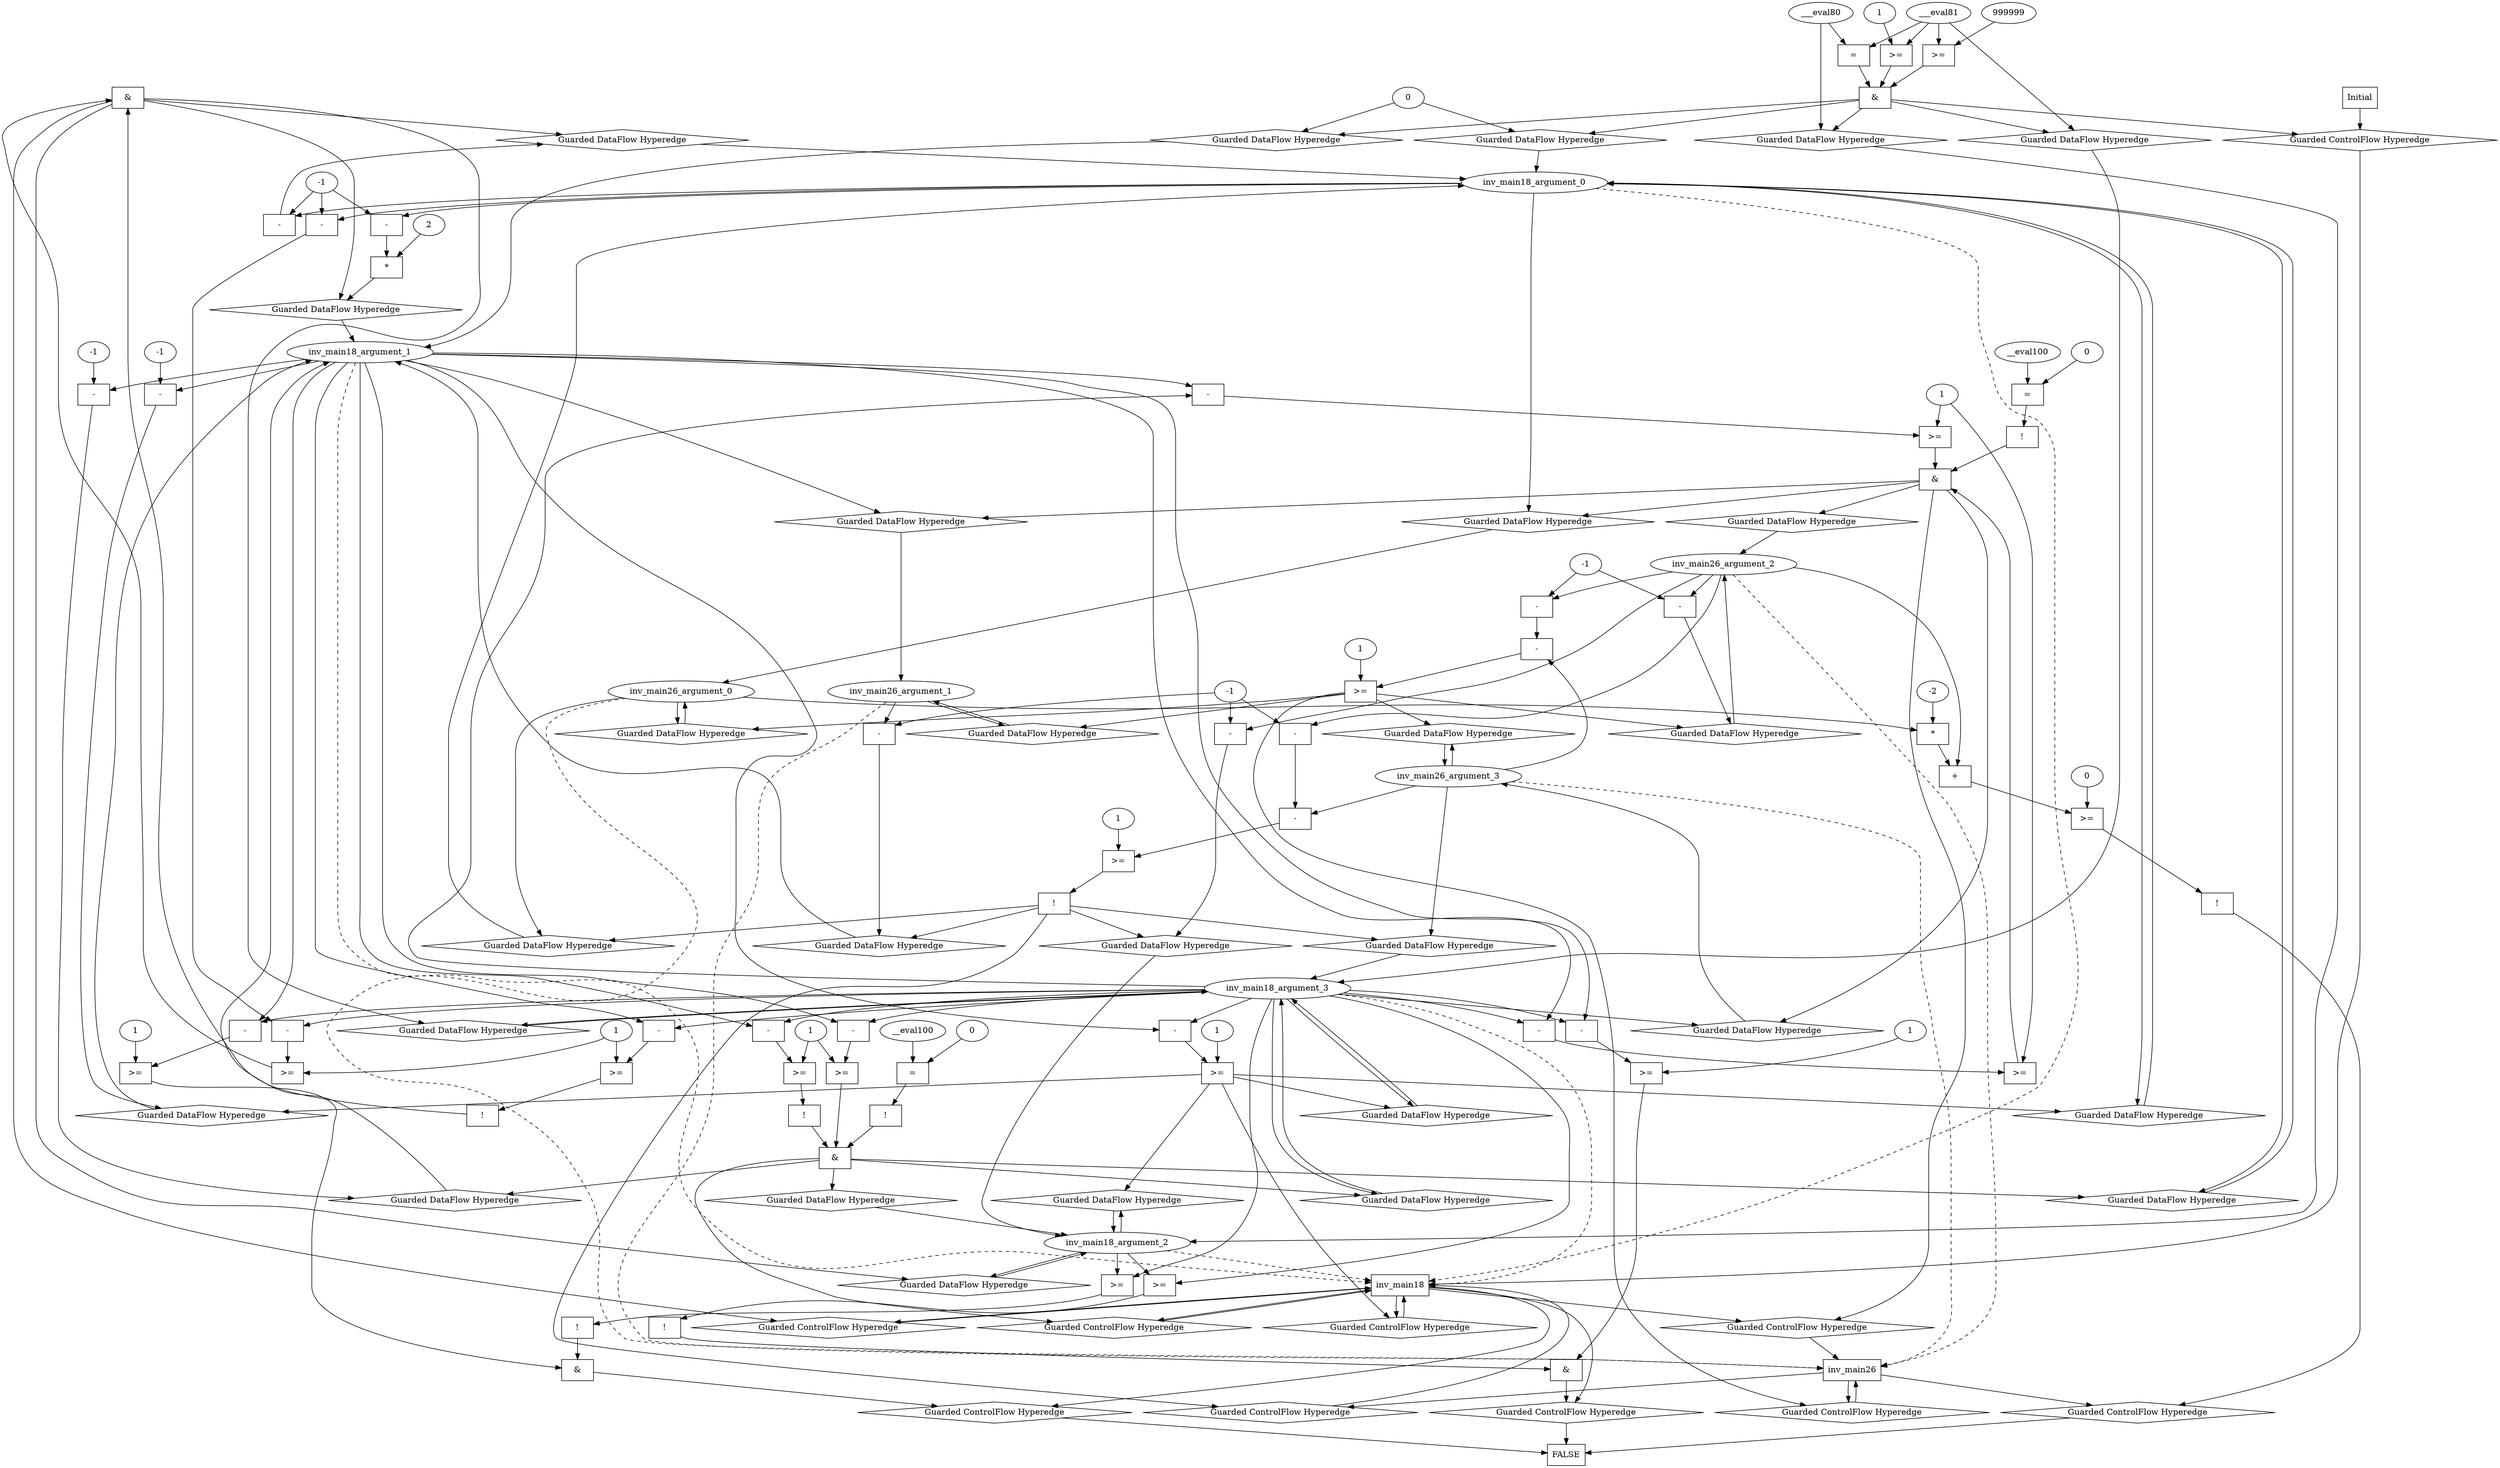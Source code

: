 digraph dag {
inv_main18 [label="inv_main18" shape="rect"];
inv_main26 [label="inv_main26" shape="rect"];
FALSE [label="FALSE" shape="rect"];
Initial [label="Initial" shape="rect"];
ControlFowHyperEdge_0 [label="Guarded ControlFlow Hyperedge" shape="diamond"];
Initial -> ControlFowHyperEdge_0[label=""]
ControlFowHyperEdge_0 -> inv_main18[label=""]
ControlFowHyperEdge_1 [label="Guarded ControlFlow Hyperedge" shape="diamond"];
inv_main18 -> ControlFowHyperEdge_1[label=""]
ControlFowHyperEdge_1 -> inv_main18[label=""]
ControlFowHyperEdge_2 [label="Guarded ControlFlow Hyperedge" shape="diamond"];
inv_main18 -> ControlFowHyperEdge_2[label=""]
ControlFowHyperEdge_2 -> inv_main26[label=""]
ControlFowHyperEdge_3 [label="Guarded ControlFlow Hyperedge" shape="diamond"];
inv_main26 -> ControlFowHyperEdge_3[label=""]
ControlFowHyperEdge_3 -> inv_main26[label=""]
ControlFowHyperEdge_4 [label="Guarded ControlFlow Hyperedge" shape="diamond"];
inv_main18 -> ControlFowHyperEdge_4[label=""]
ControlFowHyperEdge_4 -> inv_main18[label=""]
ControlFowHyperEdge_5 [label="Guarded ControlFlow Hyperedge" shape="diamond"];
inv_main18 -> ControlFowHyperEdge_5[label=""]
ControlFowHyperEdge_5 -> inv_main18[label=""]
ControlFowHyperEdge_6 [label="Guarded ControlFlow Hyperedge" shape="diamond"];
inv_main26 -> ControlFowHyperEdge_6[label=""]
ControlFowHyperEdge_6 -> inv_main18[label=""]
ControlFowHyperEdge_7 [label="Guarded ControlFlow Hyperedge" shape="diamond"];
inv_main26 -> ControlFowHyperEdge_7[label=""]
ControlFowHyperEdge_7 -> FALSE[label=""]
ControlFowHyperEdge_8 [label="Guarded ControlFlow Hyperedge" shape="diamond"];
inv_main18 -> ControlFowHyperEdge_8[label=""]
ControlFowHyperEdge_8 -> FALSE[label=""]
ControlFowHyperEdge_9 [label="Guarded ControlFlow Hyperedge" shape="diamond"];
inv_main18 -> ControlFowHyperEdge_9[label=""]
ControlFowHyperEdge_9 -> FALSE[label=""]
inv_main18_argument_0 [label="inv_main18_argument_0" shape="oval"];
inv_main18_argument_0 -> inv_main18[label="" style="dashed"]
inv_main18_argument_1 [label="inv_main18_argument_1" shape="oval"];
inv_main18_argument_1 -> inv_main18[label="" style="dashed"]
inv_main18_argument_2 [label="inv_main18_argument_2" shape="oval"];
inv_main18_argument_2 -> inv_main18[label="" style="dashed"]
inv_main18_argument_3 [label="inv_main18_argument_3" shape="oval"];
inv_main18_argument_3 -> inv_main18[label="" style="dashed"]
inv_main26_argument_0 [label="inv_main26_argument_0" shape="oval"];
inv_main26_argument_0 -> inv_main26[label="" style="dashed"]
inv_main26_argument_1 [label="inv_main26_argument_1" shape="oval"];
inv_main26_argument_1 -> inv_main26[label="" style="dashed"]
inv_main26_argument_2 [label="inv_main26_argument_2" shape="oval"];
inv_main26_argument_2 -> inv_main26[label="" style="dashed"]
inv_main26_argument_3 [label="inv_main26_argument_3" shape="oval"];
inv_main26_argument_3 -> inv_main26[label="" style="dashed"]

xxxinv_main18___Initial_0xxx_and [label="&" shape="rect"];
xxxinv_main18___Initial_0xxxguard_0_node_0 [label=">=" shape="rect"];
xxxinv_main18___Initial_0xxxguard_0_node_2 [label="1"];
xxxinv_main18___Initial_0xxxdataFlow3_node_0->xxxinv_main18___Initial_0xxxguard_0_node_0
xxxinv_main18___Initial_0xxxguard_0_node_2->xxxinv_main18___Initial_0xxxguard_0_node_0

xxxinv_main18___Initial_0xxxguard_0_node_0->xxxinv_main18___Initial_0xxx_and [label=""];
xxxinv_main18___Initial_0xxxguard1_node_0 [label=">=" shape="rect"];
xxxinv_main18___Initial_0xxxguard1_node_1 [label="999999"];
xxxinv_main18___Initial_0xxxguard1_node_1->xxxinv_main18___Initial_0xxxguard1_node_0
xxxinv_main18___Initial_0xxxdataFlow3_node_0->xxxinv_main18___Initial_0xxxguard1_node_0

xxxinv_main18___Initial_0xxxguard1_node_0->xxxinv_main18___Initial_0xxx_and [label=""];
xxxinv_main18___Initial_0xxxguard2_node_0 [label="=" shape="rect"];
xxxinv_main18___Initial_0xxxdataFlow2_node_0->xxxinv_main18___Initial_0xxxguard2_node_0
xxxinv_main18___Initial_0xxxdataFlow3_node_0->xxxinv_main18___Initial_0xxxguard2_node_0

xxxinv_main18___Initial_0xxxguard2_node_0->xxxinv_main18___Initial_0xxx_and [label=""];
xxxinv_main18___Initial_0xxx_and->ControlFowHyperEdge_0 [label=""];
xxxinv_main18___Initial_0xxxdataFlow_0_node_0 [label="0"];

xxxinv_main18___Initial_0xxxdataFlow_0_node_0->DataFowHyperEdge_0_inv_main18_argument_0 [label=""];

xxxinv_main18___Initial_0xxxdataFlow_0_node_0->DataFowHyperEdge_0_inv_main18_argument_1 [label=""];
xxxinv_main18___Initial_0xxxdataFlow2_node_0 [label="___eval80"];

xxxinv_main18___Initial_0xxxdataFlow2_node_0->DataFowHyperEdge_0_inv_main18_argument_2 [label=""];
xxxinv_main18___Initial_0xxxdataFlow3_node_0 [label="___eval81"];

xxxinv_main18___Initial_0xxxdataFlow3_node_0->DataFowHyperEdge_0_inv_main18_argument_3 [label=""];
xxxinv_main18___inv_main18_1xxx_and [label="&" shape="rect"];
xxxinv_main18___inv_main18_1xxxguard_0_node_0 [label=">=" shape="rect"];
xxxinv_main18___inv_main18_1xxxguard_0_node_1 [label="-" shape="rect"];
xxxinv_main18___inv_main18_1xxxguard_0_node_3 [label="-" shape="rect"];
xxxinv_main18___inv_main18_1xxxguard_0_node_6 [label="1"];
xxxinv_main18___inv_main18_1xxxguard_0_node_1->xxxinv_main18___inv_main18_1xxxguard_0_node_0
xxxinv_main18___inv_main18_1xxxguard_0_node_6->xxxinv_main18___inv_main18_1xxxguard_0_node_0
inv_main18_argument_3->xxxinv_main18___inv_main18_1xxxguard_0_node_1
xxxinv_main18___inv_main18_1xxxguard_0_node_3->xxxinv_main18___inv_main18_1xxxguard_0_node_1
inv_main18_argument_0->xxxinv_main18___inv_main18_1xxxguard_0_node_3
xxxinv_main18___inv_main18_1xxxdataFlow_0_node_2->xxxinv_main18___inv_main18_1xxxguard_0_node_3

xxxinv_main18___inv_main18_1xxxguard_0_node_0->xxxinv_main18___inv_main18_1xxx_and [label=""];
xxxinv_main18___inv_main18_1xxxguard1_node_0 [label="!" shape="rect"];
xxxinv_main18___inv_main18_1xxxguard1_node_1 [label=">=" shape="rect"];
xxxinv_main18___inv_main18_1xxxguard1_node_2 [label="-" shape="rect"];
xxxinv_main18___inv_main18_1xxxguard1_node_1->xxxinv_main18___inv_main18_1xxxguard1_node_0
xxxinv_main18___inv_main18_1xxxguard1_node_2->xxxinv_main18___inv_main18_1xxxguard1_node_1
xxxinv_main18___inv_main18_1xxxguard_0_node_6->xxxinv_main18___inv_main18_1xxxguard1_node_1
inv_main18_argument_3->xxxinv_main18___inv_main18_1xxxguard1_node_2
inv_main18_argument_1->xxxinv_main18___inv_main18_1xxxguard1_node_2

xxxinv_main18___inv_main18_1xxxguard1_node_0->xxxinv_main18___inv_main18_1xxx_and [label=""];
xxxinv_main18___inv_main18_1xxx_and->ControlFowHyperEdge_1 [label=""];
xxxinv_main18___inv_main18_1xxxdataFlow_0_node_0 [label="-" shape="rect"];
xxxinv_main18___inv_main18_1xxxdataFlow_0_node_2 [label="-1"];
inv_main18_argument_0->xxxinv_main18___inv_main18_1xxxdataFlow_0_node_0
xxxinv_main18___inv_main18_1xxxdataFlow_0_node_2->xxxinv_main18___inv_main18_1xxxdataFlow_0_node_0

xxxinv_main18___inv_main18_1xxxdataFlow_0_node_0->DataFowHyperEdge_1_inv_main18_argument_0 [label=""];
xxxinv_main18___inv_main18_1xxxdataFlow1_node_0 [label="*" shape="rect"];
xxxinv_main18___inv_main18_1xxxdataFlow1_node_1 [label="2"];
xxxinv_main18___inv_main18_1xxxdataFlow1_node_2 [label="-" shape="rect"];
xxxinv_main18___inv_main18_1xxxdataFlow1_node_1->xxxinv_main18___inv_main18_1xxxdataFlow1_node_0
xxxinv_main18___inv_main18_1xxxdataFlow1_node_2->xxxinv_main18___inv_main18_1xxxdataFlow1_node_0
inv_main18_argument_0->xxxinv_main18___inv_main18_1xxxdataFlow1_node_2
xxxinv_main18___inv_main18_1xxxdataFlow_0_node_2->xxxinv_main18___inv_main18_1xxxdataFlow1_node_2

xxxinv_main18___inv_main18_1xxxdataFlow1_node_0->DataFowHyperEdge_1_inv_main18_argument_1 [label=""];
xxxinv_main26___inv_main18_2xxx_and [label="&" shape="rect"];
xxxinv_main26___inv_main18_2xxxguard_0_node_0 [label=">=" shape="rect"];
xxxinv_main26___inv_main18_2xxxguard_0_node_1 [label="-" shape="rect"];
xxxinv_main26___inv_main18_2xxxguard_0_node_4 [label="1"];
xxxinv_main26___inv_main18_2xxxguard_0_node_1->xxxinv_main26___inv_main18_2xxxguard_0_node_0
xxxinv_main26___inv_main18_2xxxguard_0_node_4->xxxinv_main26___inv_main18_2xxxguard_0_node_0
inv_main18_argument_3->xxxinv_main26___inv_main18_2xxxguard_0_node_1
inv_main18_argument_1->xxxinv_main26___inv_main18_2xxxguard_0_node_1

xxxinv_main26___inv_main18_2xxxguard_0_node_0->xxxinv_main26___inv_main18_2xxx_and [label=""];
xxxinv_main26___inv_main18_2xxxguard1_node_0 [label="!" shape="rect"];
xxxinv_main26___inv_main18_2xxxguard1_node_1 [label="=" shape="rect"];
xxxinv_main26___inv_main18_2xxxguard1_node_2 [label="__eval100"];
xxxinv_main26___inv_main18_2xxxguard1_node_3 [label="0"];
xxxinv_main26___inv_main18_2xxxguard1_node_1->xxxinv_main26___inv_main18_2xxxguard1_node_0
xxxinv_main26___inv_main18_2xxxguard1_node_2->xxxinv_main26___inv_main18_2xxxguard1_node_1
xxxinv_main26___inv_main18_2xxxguard1_node_3->xxxinv_main26___inv_main18_2xxxguard1_node_1

xxxinv_main26___inv_main18_2xxxguard1_node_0->xxxinv_main26___inv_main18_2xxx_and [label=""];
xxxinv_main26___inv_main18_2xxxguard2_node_0 [label=">=" shape="rect"];
xxxinv_main26___inv_main18_2xxxguard2_node_1 [label="-" shape="rect"];
xxxinv_main26___inv_main18_2xxxguard2_node_1->xxxinv_main26___inv_main18_2xxxguard2_node_0
xxxinv_main26___inv_main18_2xxxguard_0_node_4->xxxinv_main26___inv_main18_2xxxguard2_node_0
inv_main18_argument_3->xxxinv_main26___inv_main18_2xxxguard2_node_1
inv_main18_argument_1->xxxinv_main26___inv_main18_2xxxguard2_node_1

xxxinv_main26___inv_main18_2xxxguard2_node_0->xxxinv_main26___inv_main18_2xxx_and [label=""];
xxxinv_main26___inv_main18_2xxx_and->ControlFowHyperEdge_2 [label=""];

inv_main18_argument_1->DataFowHyperEdge_2_inv_main26_argument_1 [label=""];
xxxinv_main26___inv_main26_3xxxguard_0_node_0 [label=">=" shape="rect"];
xxxinv_main26___inv_main26_3xxxguard_0_node_1 [label="-" shape="rect"];
xxxinv_main26___inv_main26_3xxxguard_0_node_3 [label="-" shape="rect"];
xxxinv_main26___inv_main26_3xxxguard_0_node_6 [label="1"];
xxxinv_main26___inv_main26_3xxxguard_0_node_1->xxxinv_main26___inv_main26_3xxxguard_0_node_0
xxxinv_main26___inv_main26_3xxxguard_0_node_6->xxxinv_main26___inv_main26_3xxxguard_0_node_0
inv_main26_argument_3->xxxinv_main26___inv_main26_3xxxguard_0_node_1
xxxinv_main26___inv_main26_3xxxguard_0_node_3->xxxinv_main26___inv_main26_3xxxguard_0_node_1
inv_main26_argument_2->xxxinv_main26___inv_main26_3xxxguard_0_node_3
xxxinv_main26___inv_main26_3xxxdataFlow_0_node_2->xxxinv_main26___inv_main26_3xxxguard_0_node_3

xxxinv_main26___inv_main26_3xxxguard_0_node_0->ControlFowHyperEdge_3 [label=""];
xxxinv_main26___inv_main26_3xxxdataFlow_0_node_0 [label="-" shape="rect"];
xxxinv_main26___inv_main26_3xxxdataFlow_0_node_2 [label="-1"];
inv_main26_argument_2->xxxinv_main26___inv_main26_3xxxdataFlow_0_node_0
xxxinv_main26___inv_main26_3xxxdataFlow_0_node_2->xxxinv_main26___inv_main26_3xxxdataFlow_0_node_0

xxxinv_main26___inv_main26_3xxxdataFlow_0_node_0->DataFowHyperEdge_3_inv_main26_argument_2 [label=""];
xxxinv_main18___inv_main18_4xxxguard_0_node_0 [label=">=" shape="rect"];
xxxinv_main18___inv_main18_4xxxguard_0_node_1 [label="-" shape="rect"];
xxxinv_main18___inv_main18_4xxxguard_0_node_4 [label="1"];
xxxinv_main18___inv_main18_4xxxguard_0_node_1->xxxinv_main18___inv_main18_4xxxguard_0_node_0
xxxinv_main18___inv_main18_4xxxguard_0_node_4->xxxinv_main18___inv_main18_4xxxguard_0_node_0
inv_main18_argument_3->xxxinv_main18___inv_main18_4xxxguard_0_node_1
inv_main18_argument_1->xxxinv_main18___inv_main18_4xxxguard_0_node_1

xxxinv_main18___inv_main18_4xxxguard_0_node_0->ControlFowHyperEdge_4 [label=""];
xxxinv_main18___inv_main18_4xxxdataFlow_0_node_0 [label="-" shape="rect"];
xxxinv_main18___inv_main18_4xxxdataFlow_0_node_2 [label="-1"];
inv_main18_argument_1->xxxinv_main18___inv_main18_4xxxdataFlow_0_node_0
xxxinv_main18___inv_main18_4xxxdataFlow_0_node_2->xxxinv_main18___inv_main18_4xxxdataFlow_0_node_0

xxxinv_main18___inv_main18_4xxxdataFlow_0_node_0->DataFowHyperEdge_4_inv_main18_argument_1 [label=""];
xxxinv_main18___inv_main18_5xxx_and [label="&" shape="rect"];
xxxinv_main18___inv_main18_5xxxguard_0_node_0 [label="!" shape="rect"];
xxxinv_main18___inv_main18_5xxxguard_0_node_1 [label=">=" shape="rect"];
xxxinv_main18___inv_main18_5xxxguard_0_node_2 [label="-" shape="rect"];
xxxinv_main18___inv_main18_5xxxguard_0_node_5 [label="1"];
xxxinv_main18___inv_main18_5xxxguard_0_node_1->xxxinv_main18___inv_main18_5xxxguard_0_node_0
xxxinv_main18___inv_main18_5xxxguard_0_node_2->xxxinv_main18___inv_main18_5xxxguard_0_node_1
xxxinv_main18___inv_main18_5xxxguard_0_node_5->xxxinv_main18___inv_main18_5xxxguard_0_node_1
inv_main18_argument_3->xxxinv_main18___inv_main18_5xxxguard_0_node_2
inv_main18_argument_1->xxxinv_main18___inv_main18_5xxxguard_0_node_2

xxxinv_main18___inv_main18_5xxxguard_0_node_0->xxxinv_main18___inv_main18_5xxx_and [label=""];
xxxinv_main18___inv_main18_5xxxguard1_node_0 [label="!" shape="rect"];
xxxinv_main18___inv_main18_5xxxguard1_node_1 [label="=" shape="rect"];
xxxinv_main18___inv_main18_5xxxguard1_node_2 [label="__eval100"];
xxxinv_main18___inv_main18_5xxxguard1_node_3 [label="0"];
xxxinv_main18___inv_main18_5xxxguard1_node_1->xxxinv_main18___inv_main18_5xxxguard1_node_0
xxxinv_main18___inv_main18_5xxxguard1_node_2->xxxinv_main18___inv_main18_5xxxguard1_node_1
xxxinv_main18___inv_main18_5xxxguard1_node_3->xxxinv_main18___inv_main18_5xxxguard1_node_1

xxxinv_main18___inv_main18_5xxxguard1_node_0->xxxinv_main18___inv_main18_5xxx_and [label=""];
xxxinv_main18___inv_main18_5xxxguard2_node_0 [label=">=" shape="rect"];
xxxinv_main18___inv_main18_5xxxguard2_node_1 [label="-" shape="rect"];
xxxinv_main18___inv_main18_5xxxguard2_node_1->xxxinv_main18___inv_main18_5xxxguard2_node_0
xxxinv_main18___inv_main18_5xxxguard_0_node_5->xxxinv_main18___inv_main18_5xxxguard2_node_0
inv_main18_argument_3->xxxinv_main18___inv_main18_5xxxguard2_node_1
inv_main18_argument_1->xxxinv_main18___inv_main18_5xxxguard2_node_1

xxxinv_main18___inv_main18_5xxxguard2_node_0->xxxinv_main18___inv_main18_5xxx_and [label=""];
xxxinv_main18___inv_main18_5xxx_and->ControlFowHyperEdge_5 [label=""];
xxxinv_main18___inv_main18_5xxxdataFlow_0_node_0 [label="-" shape="rect"];
xxxinv_main18___inv_main18_5xxxdataFlow_0_node_2 [label="-1"];
inv_main18_argument_1->xxxinv_main18___inv_main18_5xxxdataFlow_0_node_0
xxxinv_main18___inv_main18_5xxxdataFlow_0_node_2->xxxinv_main18___inv_main18_5xxxdataFlow_0_node_0

xxxinv_main18___inv_main18_5xxxdataFlow_0_node_0->DataFowHyperEdge_5_inv_main18_argument_1 [label=""];
xxxinv_main18___inv_main26_6xxxguard_0_node_0 [label="!" shape="rect"];
xxxinv_main18___inv_main26_6xxxguard_0_node_1 [label=">=" shape="rect"];
xxxinv_main18___inv_main26_6xxxguard_0_node_2 [label="-" shape="rect"];
xxxinv_main18___inv_main26_6xxxguard_0_node_4 [label="-" shape="rect"];
xxxinv_main18___inv_main26_6xxxguard_0_node_7 [label="1"];
xxxinv_main18___inv_main26_6xxxguard_0_node_1->xxxinv_main18___inv_main26_6xxxguard_0_node_0
xxxinv_main18___inv_main26_6xxxguard_0_node_2->xxxinv_main18___inv_main26_6xxxguard_0_node_1
xxxinv_main18___inv_main26_6xxxguard_0_node_7->xxxinv_main18___inv_main26_6xxxguard_0_node_1
inv_main26_argument_3->xxxinv_main18___inv_main26_6xxxguard_0_node_2
xxxinv_main18___inv_main26_6xxxguard_0_node_4->xxxinv_main18___inv_main26_6xxxguard_0_node_2
inv_main26_argument_2->xxxinv_main18___inv_main26_6xxxguard_0_node_4
xxxinv_main18___inv_main26_6xxxdataFlow_0_node_2->xxxinv_main18___inv_main26_6xxxguard_0_node_4

xxxinv_main18___inv_main26_6xxxguard_0_node_0->ControlFowHyperEdge_6 [label=""];
xxxinv_main18___inv_main26_6xxxdataFlow_0_node_0 [label="-" shape="rect"];
xxxinv_main18___inv_main26_6xxxdataFlow_0_node_2 [label="-1"];
inv_main26_argument_1->xxxinv_main18___inv_main26_6xxxdataFlow_0_node_0
xxxinv_main18___inv_main26_6xxxdataFlow_0_node_2->xxxinv_main18___inv_main26_6xxxdataFlow_0_node_0

xxxinv_main18___inv_main26_6xxxdataFlow_0_node_0->DataFowHyperEdge_6_inv_main18_argument_1 [label=""];
xxxinv_main18___inv_main26_6xxxdataFlow1_node_0 [label="-" shape="rect"];
inv_main26_argument_2->xxxinv_main18___inv_main26_6xxxdataFlow1_node_0
xxxinv_main18___inv_main26_6xxxdataFlow_0_node_2->xxxinv_main18___inv_main26_6xxxdataFlow1_node_0

xxxinv_main18___inv_main26_6xxxdataFlow1_node_0->DataFowHyperEdge_6_inv_main18_argument_2 [label=""];
xxxFALSE___inv_main26_7xxxguard_0_node_0 [label="!" shape="rect"];
xxxFALSE___inv_main26_7xxxguard_0_node_1 [label=">=" shape="rect"];
xxxFALSE___inv_main26_7xxxguard_0_node_2 [label="+" shape="rect"];
xxxFALSE___inv_main26_7xxxguard_0_node_4 [label="*" shape="rect"];
xxxFALSE___inv_main26_7xxxguard_0_node_5 [label="-2"];
xxxFALSE___inv_main26_7xxxguard_0_node_7 [label="0"];
xxxFALSE___inv_main26_7xxxguard_0_node_1->xxxFALSE___inv_main26_7xxxguard_0_node_0
xxxFALSE___inv_main26_7xxxguard_0_node_2->xxxFALSE___inv_main26_7xxxguard_0_node_1
xxxFALSE___inv_main26_7xxxguard_0_node_7->xxxFALSE___inv_main26_7xxxguard_0_node_1
inv_main26_argument_2->xxxFALSE___inv_main26_7xxxguard_0_node_2
xxxFALSE___inv_main26_7xxxguard_0_node_4->xxxFALSE___inv_main26_7xxxguard_0_node_2
inv_main26_argument_0->xxxFALSE___inv_main26_7xxxguard_0_node_4
xxxFALSE___inv_main26_7xxxguard_0_node_5->xxxFALSE___inv_main26_7xxxguard_0_node_4

xxxFALSE___inv_main26_7xxxguard_0_node_0->ControlFowHyperEdge_7 [label=""];
xxxFALSE___inv_main18_8xxx_and [label="&" shape="rect"];
xxxFALSE___inv_main18_8xxxguard_0_node_0 [label="!" shape="rect"];
xxxFALSE___inv_main18_8xxxguard_0_node_1 [label=">=" shape="rect"];
xxxFALSE___inv_main18_8xxxguard_0_node_1->xxxFALSE___inv_main18_8xxxguard_0_node_0
inv_main18_argument_2->xxxFALSE___inv_main18_8xxxguard_0_node_1
inv_main18_argument_3->xxxFALSE___inv_main18_8xxxguard_0_node_1

xxxFALSE___inv_main18_8xxxguard_0_node_0->xxxFALSE___inv_main18_8xxx_and [label=""];
xxxFALSE___inv_main18_8xxxguard1_node_0 [label=">=" shape="rect"];
xxxFALSE___inv_main18_8xxxguard1_node_1 [label="-" shape="rect"];
xxxFALSE___inv_main18_8xxxguard1_node_4 [label="1"];
xxxFALSE___inv_main18_8xxxguard1_node_1->xxxFALSE___inv_main18_8xxxguard1_node_0
xxxFALSE___inv_main18_8xxxguard1_node_4->xxxFALSE___inv_main18_8xxxguard1_node_0
inv_main18_argument_3->xxxFALSE___inv_main18_8xxxguard1_node_1
inv_main18_argument_1->xxxFALSE___inv_main18_8xxxguard1_node_1

xxxFALSE___inv_main18_8xxxguard1_node_0->xxxFALSE___inv_main18_8xxx_and [label=""];
xxxFALSE___inv_main18_8xxx_and->ControlFowHyperEdge_8 [label=""];
xxxFALSE___inv_main18_9xxx_and [label="&" shape="rect"];
xxxFALSE___inv_main18_9xxxguard_0_node_0 [label="!" shape="rect"];
xxxFALSE___inv_main18_9xxxguard_0_node_1 [label=">=" shape="rect"];
xxxFALSE___inv_main18_9xxxguard_0_node_1->xxxFALSE___inv_main18_9xxxguard_0_node_0
inv_main18_argument_3->xxxFALSE___inv_main18_9xxxguard_0_node_1
inv_main18_argument_2->xxxFALSE___inv_main18_9xxxguard_0_node_1

xxxFALSE___inv_main18_9xxxguard_0_node_0->xxxFALSE___inv_main18_9xxx_and [label=""];
xxxFALSE___inv_main18_9xxxguard1_node_0 [label=">=" shape="rect"];
xxxFALSE___inv_main18_9xxxguard1_node_1 [label="-" shape="rect"];
xxxFALSE___inv_main18_9xxxguard1_node_4 [label="1"];
xxxFALSE___inv_main18_9xxxguard1_node_1->xxxFALSE___inv_main18_9xxxguard1_node_0
xxxFALSE___inv_main18_9xxxguard1_node_4->xxxFALSE___inv_main18_9xxxguard1_node_0
inv_main18_argument_3->xxxFALSE___inv_main18_9xxxguard1_node_1
inv_main18_argument_1->xxxFALSE___inv_main18_9xxxguard1_node_1

xxxFALSE___inv_main18_9xxxguard1_node_0->xxxFALSE___inv_main18_9xxx_and [label=""];
xxxFALSE___inv_main18_9xxx_and->ControlFowHyperEdge_9 [label=""];
DataFowHyperEdge_0_inv_main18_argument_0 [label="Guarded DataFlow Hyperedge" shape="diamond"];
DataFowHyperEdge_0_inv_main18_argument_0 -> inv_main18_argument_0[label=""]
xxxinv_main18___Initial_0xxx_and -> DataFowHyperEdge_0_inv_main18_argument_0[label=""]
DataFowHyperEdge_0_inv_main18_argument_1 [label="Guarded DataFlow Hyperedge" shape="diamond"];
DataFowHyperEdge_0_inv_main18_argument_1 -> inv_main18_argument_1[label=""]
xxxinv_main18___Initial_0xxx_and -> DataFowHyperEdge_0_inv_main18_argument_1[label=""]
DataFowHyperEdge_0_inv_main18_argument_2 [label="Guarded DataFlow Hyperedge" shape="diamond"];
DataFowHyperEdge_0_inv_main18_argument_2 -> inv_main18_argument_2[label=""]
xxxinv_main18___Initial_0xxx_and -> DataFowHyperEdge_0_inv_main18_argument_2[label=""]
DataFowHyperEdge_0_inv_main18_argument_3 [label="Guarded DataFlow Hyperedge" shape="diamond"];
DataFowHyperEdge_0_inv_main18_argument_3 -> inv_main18_argument_3[label=""]
xxxinv_main18___Initial_0xxx_and -> DataFowHyperEdge_0_inv_main18_argument_3[label=""]
DataFowHyperEdge_1_inv_main18_argument_0 [label="Guarded DataFlow Hyperedge" shape="diamond"];
DataFowHyperEdge_1_inv_main18_argument_0 -> inv_main18_argument_0[label=""]
xxxinv_main18___inv_main18_1xxx_and -> DataFowHyperEdge_1_inv_main18_argument_0[label=""]
DataFowHyperEdge_1_inv_main18_argument_1 [label="Guarded DataFlow Hyperedge" shape="diamond"];
DataFowHyperEdge_1_inv_main18_argument_1 -> inv_main18_argument_1[label=""]
xxxinv_main18___inv_main18_1xxx_and -> DataFowHyperEdge_1_inv_main18_argument_1[label=""]
DataFowHyperEdge_1_inv_main18_argument_2 [label="Guarded DataFlow Hyperedge" shape="diamond"];
DataFowHyperEdge_1_inv_main18_argument_2 -> inv_main18_argument_2[label=""]
xxxinv_main18___inv_main18_1xxx_and -> DataFowHyperEdge_1_inv_main18_argument_2[label=""]
DataFowHyperEdge_1_inv_main18_argument_3 [label="Guarded DataFlow Hyperedge" shape="diamond"];
DataFowHyperEdge_1_inv_main18_argument_3 -> inv_main18_argument_3[label=""]
xxxinv_main18___inv_main18_1xxx_and -> DataFowHyperEdge_1_inv_main18_argument_3[label=""]
DataFowHyperEdge_2_inv_main26_argument_0 [label="Guarded DataFlow Hyperedge" shape="diamond"];
DataFowHyperEdge_2_inv_main26_argument_0 -> inv_main26_argument_0[label=""]
xxxinv_main26___inv_main18_2xxx_and -> DataFowHyperEdge_2_inv_main26_argument_0[label=""]
DataFowHyperEdge_2_inv_main26_argument_1 [label="Guarded DataFlow Hyperedge" shape="diamond"];
DataFowHyperEdge_2_inv_main26_argument_1 -> inv_main26_argument_1[label=""]
xxxinv_main26___inv_main18_2xxx_and -> DataFowHyperEdge_2_inv_main26_argument_1[label=""]
DataFowHyperEdge_2_inv_main26_argument_2 [label="Guarded DataFlow Hyperedge" shape="diamond"];
DataFowHyperEdge_2_inv_main26_argument_2 -> inv_main26_argument_2[label=""]
xxxinv_main26___inv_main18_2xxx_and -> DataFowHyperEdge_2_inv_main26_argument_2[label=""]
DataFowHyperEdge_2_inv_main26_argument_3 [label="Guarded DataFlow Hyperedge" shape="diamond"];
DataFowHyperEdge_2_inv_main26_argument_3 -> inv_main26_argument_3[label=""]
xxxinv_main26___inv_main18_2xxx_and -> DataFowHyperEdge_2_inv_main26_argument_3[label=""]
DataFowHyperEdge_3_inv_main26_argument_0 [label="Guarded DataFlow Hyperedge" shape="diamond"];
DataFowHyperEdge_3_inv_main26_argument_0 -> inv_main26_argument_0[label=""]
xxxinv_main26___inv_main26_3xxxguard_0_node_0 -> DataFowHyperEdge_3_inv_main26_argument_0[label=""]
DataFowHyperEdge_3_inv_main26_argument_1 [label="Guarded DataFlow Hyperedge" shape="diamond"];
DataFowHyperEdge_3_inv_main26_argument_1 -> inv_main26_argument_1[label=""]
xxxinv_main26___inv_main26_3xxxguard_0_node_0 -> DataFowHyperEdge_3_inv_main26_argument_1[label=""]
DataFowHyperEdge_3_inv_main26_argument_2 [label="Guarded DataFlow Hyperedge" shape="diamond"];
DataFowHyperEdge_3_inv_main26_argument_2 -> inv_main26_argument_2[label=""]
xxxinv_main26___inv_main26_3xxxguard_0_node_0 -> DataFowHyperEdge_3_inv_main26_argument_2[label=""]
DataFowHyperEdge_3_inv_main26_argument_3 [label="Guarded DataFlow Hyperedge" shape="diamond"];
DataFowHyperEdge_3_inv_main26_argument_3 -> inv_main26_argument_3[label=""]
xxxinv_main26___inv_main26_3xxxguard_0_node_0 -> DataFowHyperEdge_3_inv_main26_argument_3[label=""]
DataFowHyperEdge_4_inv_main18_argument_0 [label="Guarded DataFlow Hyperedge" shape="diamond"];
DataFowHyperEdge_4_inv_main18_argument_0 -> inv_main18_argument_0[label=""]
xxxinv_main18___inv_main18_4xxxguard_0_node_0 -> DataFowHyperEdge_4_inv_main18_argument_0[label=""]
DataFowHyperEdge_4_inv_main18_argument_1 [label="Guarded DataFlow Hyperedge" shape="diamond"];
DataFowHyperEdge_4_inv_main18_argument_1 -> inv_main18_argument_1[label=""]
xxxinv_main18___inv_main18_4xxxguard_0_node_0 -> DataFowHyperEdge_4_inv_main18_argument_1[label=""]
DataFowHyperEdge_4_inv_main18_argument_2 [label="Guarded DataFlow Hyperedge" shape="diamond"];
DataFowHyperEdge_4_inv_main18_argument_2 -> inv_main18_argument_2[label=""]
xxxinv_main18___inv_main18_4xxxguard_0_node_0 -> DataFowHyperEdge_4_inv_main18_argument_2[label=""]
DataFowHyperEdge_4_inv_main18_argument_3 [label="Guarded DataFlow Hyperedge" shape="diamond"];
DataFowHyperEdge_4_inv_main18_argument_3 -> inv_main18_argument_3[label=""]
xxxinv_main18___inv_main18_4xxxguard_0_node_0 -> DataFowHyperEdge_4_inv_main18_argument_3[label=""]
DataFowHyperEdge_5_inv_main18_argument_0 [label="Guarded DataFlow Hyperedge" shape="diamond"];
DataFowHyperEdge_5_inv_main18_argument_0 -> inv_main18_argument_0[label=""]
xxxinv_main18___inv_main18_5xxx_and -> DataFowHyperEdge_5_inv_main18_argument_0[label=""]
DataFowHyperEdge_5_inv_main18_argument_1 [label="Guarded DataFlow Hyperedge" shape="diamond"];
DataFowHyperEdge_5_inv_main18_argument_1 -> inv_main18_argument_1[label=""]
xxxinv_main18___inv_main18_5xxx_and -> DataFowHyperEdge_5_inv_main18_argument_1[label=""]
DataFowHyperEdge_5_inv_main18_argument_2 [label="Guarded DataFlow Hyperedge" shape="diamond"];
DataFowHyperEdge_5_inv_main18_argument_2 -> inv_main18_argument_2[label=""]
xxxinv_main18___inv_main18_5xxx_and -> DataFowHyperEdge_5_inv_main18_argument_2[label=""]
DataFowHyperEdge_5_inv_main18_argument_3 [label="Guarded DataFlow Hyperedge" shape="diamond"];
DataFowHyperEdge_5_inv_main18_argument_3 -> inv_main18_argument_3[label=""]
xxxinv_main18___inv_main18_5xxx_and -> DataFowHyperEdge_5_inv_main18_argument_3[label=""]
DataFowHyperEdge_6_inv_main18_argument_0 [label="Guarded DataFlow Hyperedge" shape="diamond"];
DataFowHyperEdge_6_inv_main18_argument_0 -> inv_main18_argument_0[label=""]
xxxinv_main18___inv_main26_6xxxguard_0_node_0 -> DataFowHyperEdge_6_inv_main18_argument_0[label=""]
DataFowHyperEdge_6_inv_main18_argument_1 [label="Guarded DataFlow Hyperedge" shape="diamond"];
DataFowHyperEdge_6_inv_main18_argument_1 -> inv_main18_argument_1[label=""]
xxxinv_main18___inv_main26_6xxxguard_0_node_0 -> DataFowHyperEdge_6_inv_main18_argument_1[label=""]
DataFowHyperEdge_6_inv_main18_argument_2 [label="Guarded DataFlow Hyperedge" shape="diamond"];
DataFowHyperEdge_6_inv_main18_argument_2 -> inv_main18_argument_2[label=""]
xxxinv_main18___inv_main26_6xxxguard_0_node_0 -> DataFowHyperEdge_6_inv_main18_argument_2[label=""]
DataFowHyperEdge_6_inv_main18_argument_3 [label="Guarded DataFlow Hyperedge" shape="diamond"];
DataFowHyperEdge_6_inv_main18_argument_3 -> inv_main18_argument_3[label=""]
xxxinv_main18___inv_main26_6xxxguard_0_node_0 -> DataFowHyperEdge_6_inv_main18_argument_3[label=""]
inv_main18_argument_2 -> DataFowHyperEdge_1_inv_main18_argument_2[label=""]
inv_main18_argument_3 -> DataFowHyperEdge_1_inv_main18_argument_3[label=""]
inv_main18_argument_0 -> DataFowHyperEdge_2_inv_main26_argument_0[label=""]
inv_main18_argument_3 -> DataFowHyperEdge_2_inv_main26_argument_3[label=""]
inv_main26_argument_0 -> DataFowHyperEdge_3_inv_main26_argument_0[label=""]
inv_main26_argument_1 -> DataFowHyperEdge_3_inv_main26_argument_1[label=""]
inv_main26_argument_3 -> DataFowHyperEdge_3_inv_main26_argument_3[label=""]
inv_main18_argument_0 -> DataFowHyperEdge_4_inv_main18_argument_0[label=""]
inv_main18_argument_2 -> DataFowHyperEdge_4_inv_main18_argument_2[label=""]
inv_main18_argument_3 -> DataFowHyperEdge_4_inv_main18_argument_3[label=""]
inv_main18_argument_0 -> DataFowHyperEdge_5_inv_main18_argument_0[label=""]
inv_main18_argument_3 -> DataFowHyperEdge_5_inv_main18_argument_3[label=""]
inv_main26_argument_0 -> DataFowHyperEdge_6_inv_main18_argument_0[label=""]
inv_main26_argument_3 -> DataFowHyperEdge_6_inv_main18_argument_3[label=""]
}
